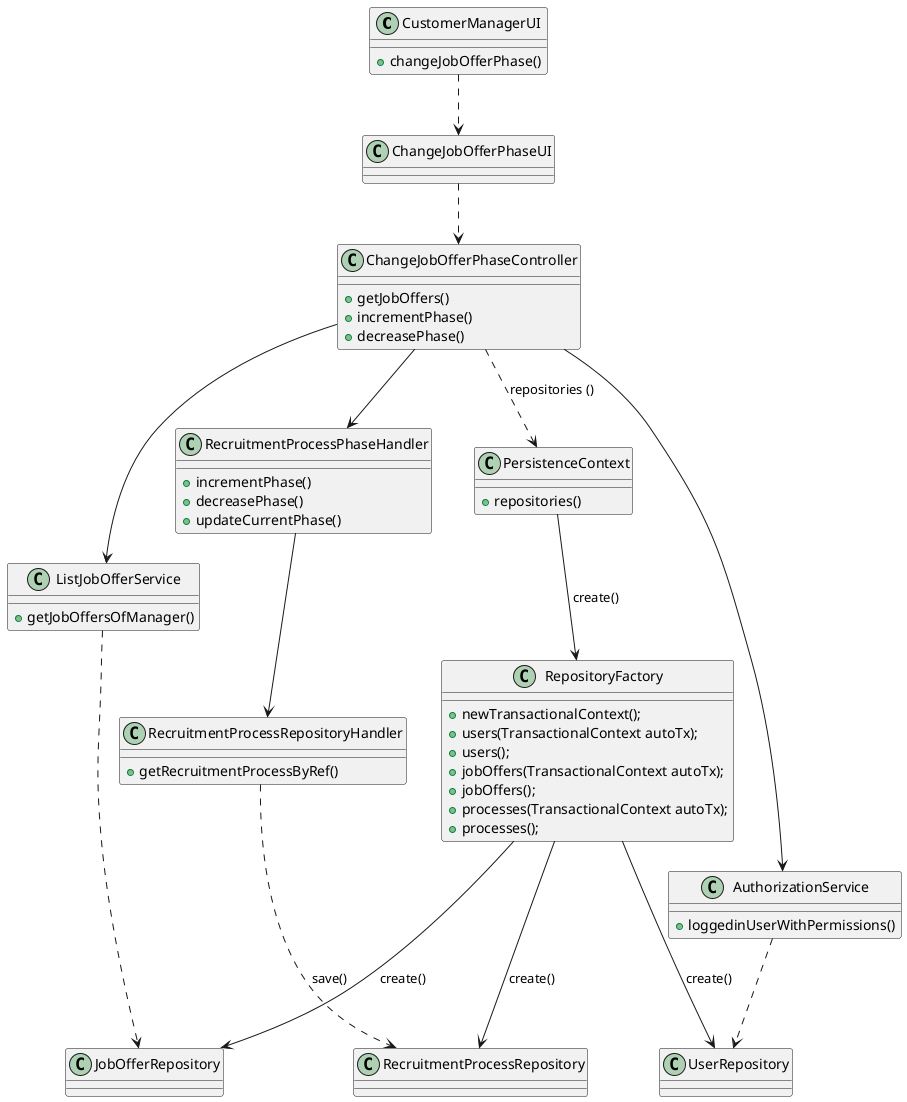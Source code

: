 @startuml

class CustomerManagerUI {
    +changeJobOfferPhase()

}

class ChangeJobOfferPhaseUI {

}

class ChangeJobOfferPhaseController {
    +getJobOffers()
    +incrementPhase()
    +decreasePhase()
}

class PersistenceContext {
    +repositories()
}

class RepositoryFactory {
    +newTransactionalContext();
    + users(TransactionalContext autoTx);
    + users();
    + jobOffers(TransactionalContext autoTx);
    + jobOffers();
    + processes(TransactionalContext autoTx);
    + processes();

}

class AuthorizationService {
    + loggedinUserWithPermissions()
}

class ListJobOfferService {
    + getJobOffersOfManager()
}

class RecruitmentProcessPhaseHandler {
    + incrementPhase()
    + decreasePhase()
    + updateCurrentPhase()
}

class RecruitmentProcessRepositoryHandler {
    + getRecruitmentProcessByRef()
}

class JobOfferRepository {

}

class UserRepository {

}

class RecruitmentProcessRepository {

}

CustomerManagerUI ..> ChangeJobOfferPhaseUI

ChangeJobOfferPhaseUI ..> ChangeJobOfferPhaseController


ChangeJobOfferPhaseController ..> PersistenceContext : repositories ()
ChangeJobOfferPhaseController --> AuthorizationService
ChangeJobOfferPhaseController --> ListJobOfferService
ChangeJobOfferPhaseController --> RecruitmentProcessPhaseHandler

ListJobOfferService ..> JobOfferRepository

RecruitmentProcessPhaseHandler --> RecruitmentProcessRepositoryHandler

RecruitmentProcessRepositoryHandler ...> RecruitmentProcessRepository : save()

AuthorizationService ..> UserRepository

PersistenceContext --> RepositoryFactory : create()

RepositoryFactory ---> JobOfferRepository : create()
RepositoryFactory ---> UserRepository : create()
RepositoryFactory ---> RecruitmentProcessRepository : create()

@enduml